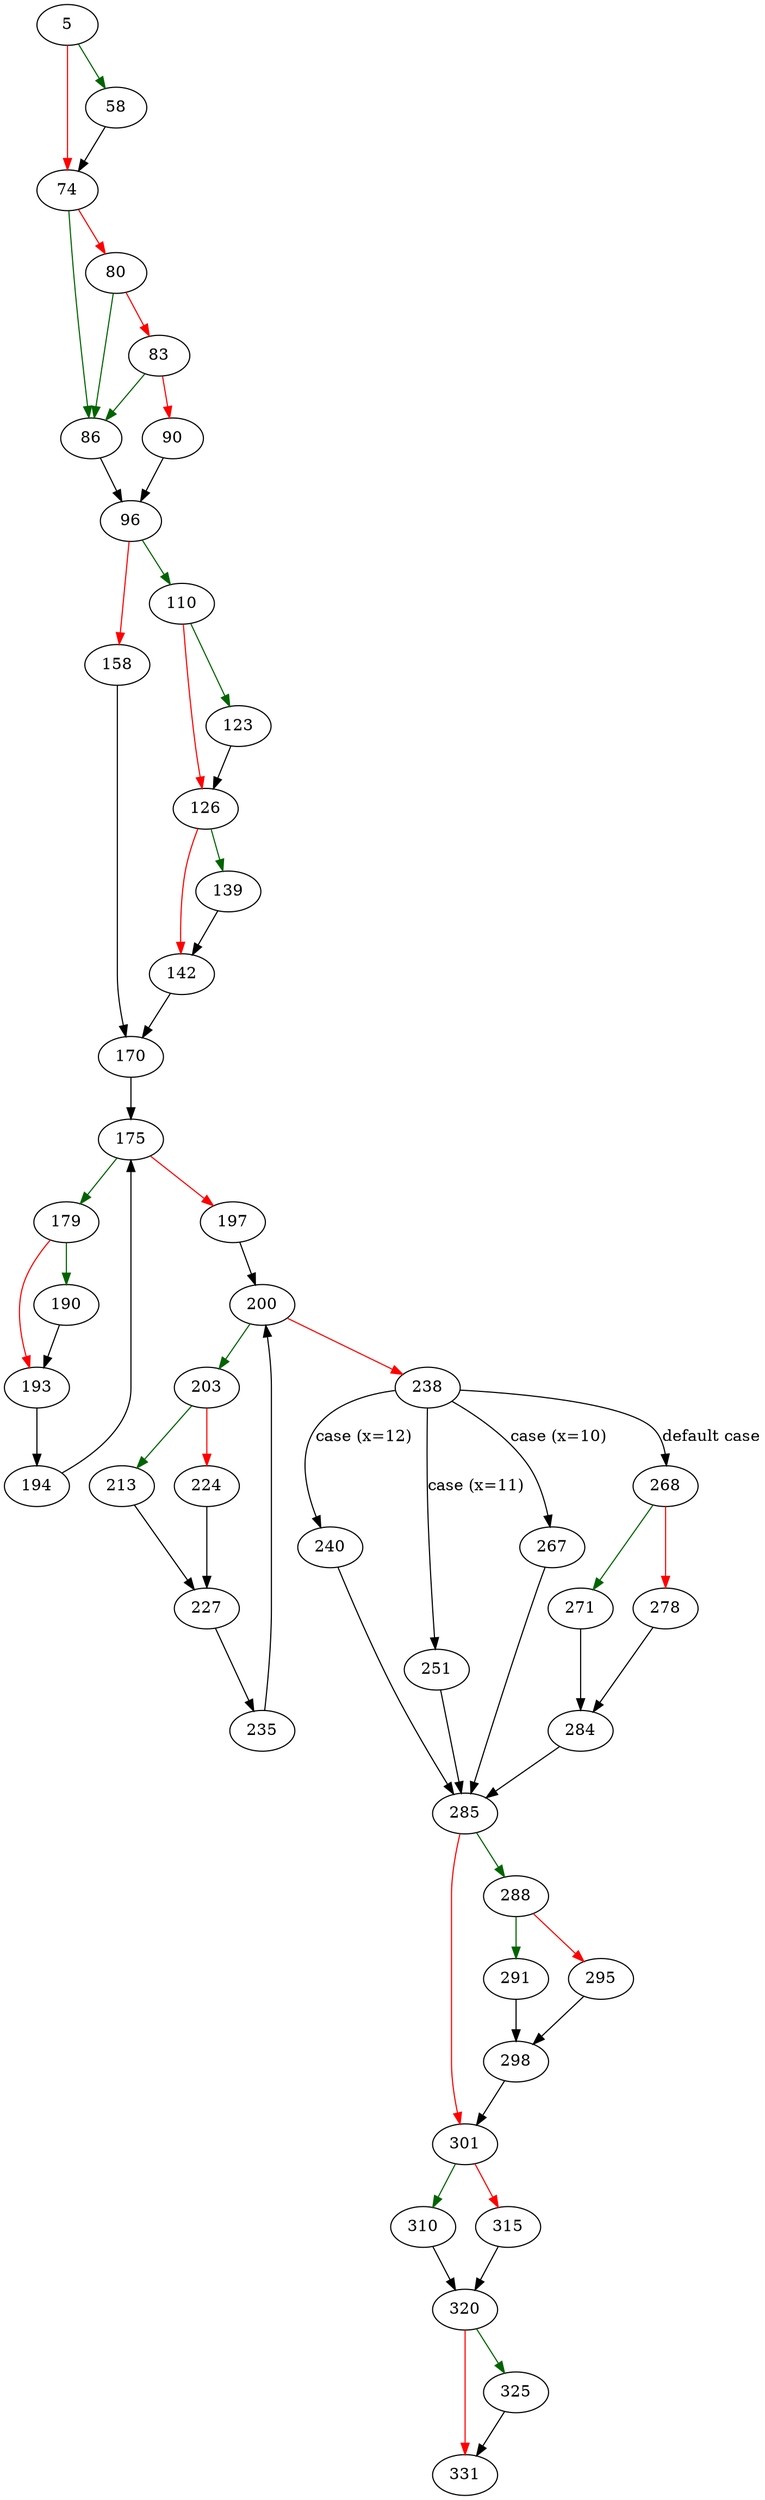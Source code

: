 strict digraph "generateSortTail" {
	// Node definitions.
	5 [entry=true];
	58;
	74;
	86;
	80;
	83;
	90;
	96;
	110;
	158;
	123;
	126;
	139;
	142;
	170;
	175;
	179;
	197;
	190;
	193;
	194;
	200;
	203;
	238;
	213;
	224;
	227;
	235;
	240;
	251;
	267;
	268;
	285;
	271;
	278;
	284;
	288;
	301;
	291;
	295;
	298;
	310;
	315;
	320;
	325;
	331;

	// Edge definitions.
	5 -> 58 [
		color=darkgreen
		cond=true
	];
	5 -> 74 [
		color=red
		cond=false
	];
	58 -> 74;
	74 -> 86 [
		color=darkgreen
		cond=true
	];
	74 -> 80 [
		color=red
		cond=false
	];
	86 -> 96;
	80 -> 86 [
		color=darkgreen
		cond=true
	];
	80 -> 83 [
		color=red
		cond=false
	];
	83 -> 86 [
		color=darkgreen
		cond=true
	];
	83 -> 90 [
		color=red
		cond=false
	];
	90 -> 96;
	96 -> 110 [
		color=darkgreen
		cond=true
	];
	96 -> 158 [
		color=red
		cond=false
	];
	110 -> 123 [
		color=darkgreen
		cond=true
	];
	110 -> 126 [
		color=red
		cond=false
	];
	158 -> 170;
	123 -> 126;
	126 -> 139 [
		color=darkgreen
		cond=true
	];
	126 -> 142 [
		color=red
		cond=false
	];
	139 -> 142;
	142 -> 170;
	170 -> 175;
	175 -> 179 [
		color=darkgreen
		cond=true
	];
	175 -> 197 [
		color=red
		cond=false
	];
	179 -> 190 [
		color=darkgreen
		cond=true
	];
	179 -> 193 [
		color=red
		cond=false
	];
	197 -> 200;
	190 -> 193;
	193 -> 194;
	194 -> 175;
	200 -> 203 [
		color=darkgreen
		cond=true
	];
	200 -> 238 [
		color=red
		cond=false
	];
	203 -> 213 [
		color=darkgreen
		cond=true
	];
	203 -> 224 [
		color=red
		cond=false
	];
	238 -> 240 [
		cond="case (x=12)"
		label="case (x=12)"
	];
	238 -> 251 [
		cond="case (x=11)"
		label="case (x=11)"
	];
	238 -> 267 [
		cond="case (x=10)"
		label="case (x=10)"
	];
	238 -> 268 [
		cond="default case"
		label="default case"
	];
	213 -> 227;
	224 -> 227;
	227 -> 235;
	235 -> 200;
	240 -> 285;
	251 -> 285;
	267 -> 285;
	268 -> 271 [
		color=darkgreen
		cond=true
	];
	268 -> 278 [
		color=red
		cond=false
	];
	285 -> 288 [
		color=darkgreen
		cond=true
	];
	285 -> 301 [
		color=red
		cond=false
	];
	271 -> 284;
	278 -> 284;
	284 -> 285;
	288 -> 291 [
		color=darkgreen
		cond=true
	];
	288 -> 295 [
		color=red
		cond=false
	];
	301 -> 310 [
		color=darkgreen
		cond=true
	];
	301 -> 315 [
		color=red
		cond=false
	];
	291 -> 298;
	295 -> 298;
	298 -> 301;
	310 -> 320;
	315 -> 320;
	320 -> 325 [
		color=darkgreen
		cond=true
	];
	320 -> 331 [
		color=red
		cond=false
	];
	325 -> 331;
}